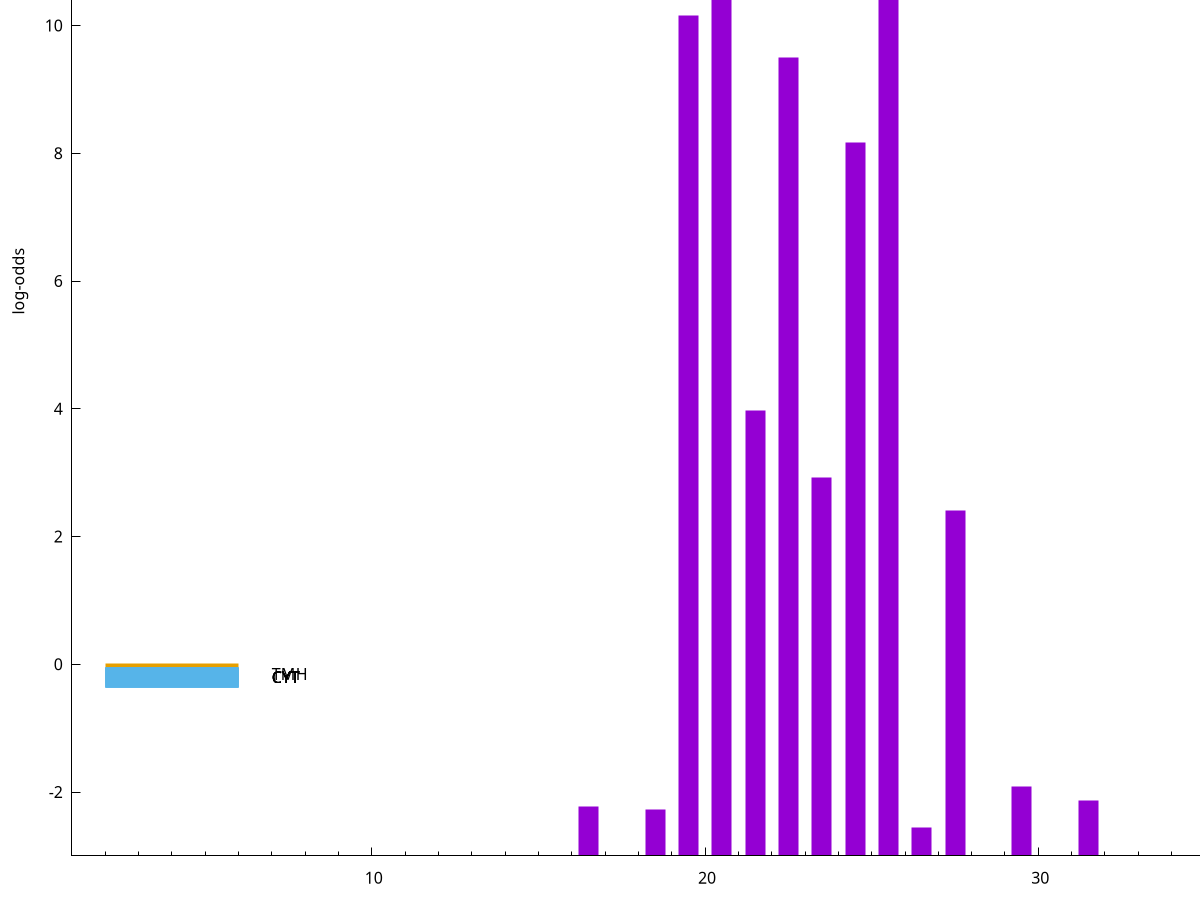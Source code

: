 set title "LipoP predictions for SRR5666568.gff"
set size 2., 1.4
set xrange [1:70] 
set mxtics 10
set yrange [-3:15]
set y2range [0:18]
set ylabel "log-odds"
set term postscript eps color solid "Helvetica" 30
set output "SRR5666568.gff191.eps"
set arrow from 2,13.7997 to 6,13.7997 nohead lt 1 lw 20
set label "SpI" at 7,13.7997
set arrow from 2,-0.150525 to 6,-0.150525 nohead lt 4 lw 20
set label "TMH" at 7,-0.150525
set arrow from 2,-0.200913 to 6,-0.200913 nohead lt 3 lw 20
set label "CYT" at 7,-0.200913
set arrow from 2,-0.200913 to 6,-0.200913 nohead lt 3 lw 20
set label "CYT" at 7,-0.200913
set arrow from 2,-0.200913 to 6,-0.200913 nohead lt 3 lw 20
set label "CYT" at 7,-0.200913
set arrow from 2,-0.200913 to 6,-0.200913 nohead lt 3 lw 20
set label "CYT" at 7,-0.200913
set arrow from 2,-0.200913 to 6,-0.200913 nohead lt 3 lw 20
set label "CYT" at 7,-0.200913
set arrow from 2,13.7997 to 6,13.7997 nohead lt 1 lw 20
set label "SpI" at 7,13.7997
# NOTE: The scores below are the log-odds scores with the threshold
# NOTE: subtracted (a hack to make gnuplot make the histogram all
# NOTE: look nice).
plot "-" axes x1y2 title "" with impulses lt 1 lw 20
20.500000 16.375000
25.500000 13.505800
19.500000 13.158200
22.500000 12.493810
24.500000 11.176210
21.500000 6.972510
23.500000 5.918840
27.500000 5.411770
29.500000 1.081640
31.500000 0.866700
16.500000 0.773500
18.500000 0.722530
26.500000 0.439620
e
exit
